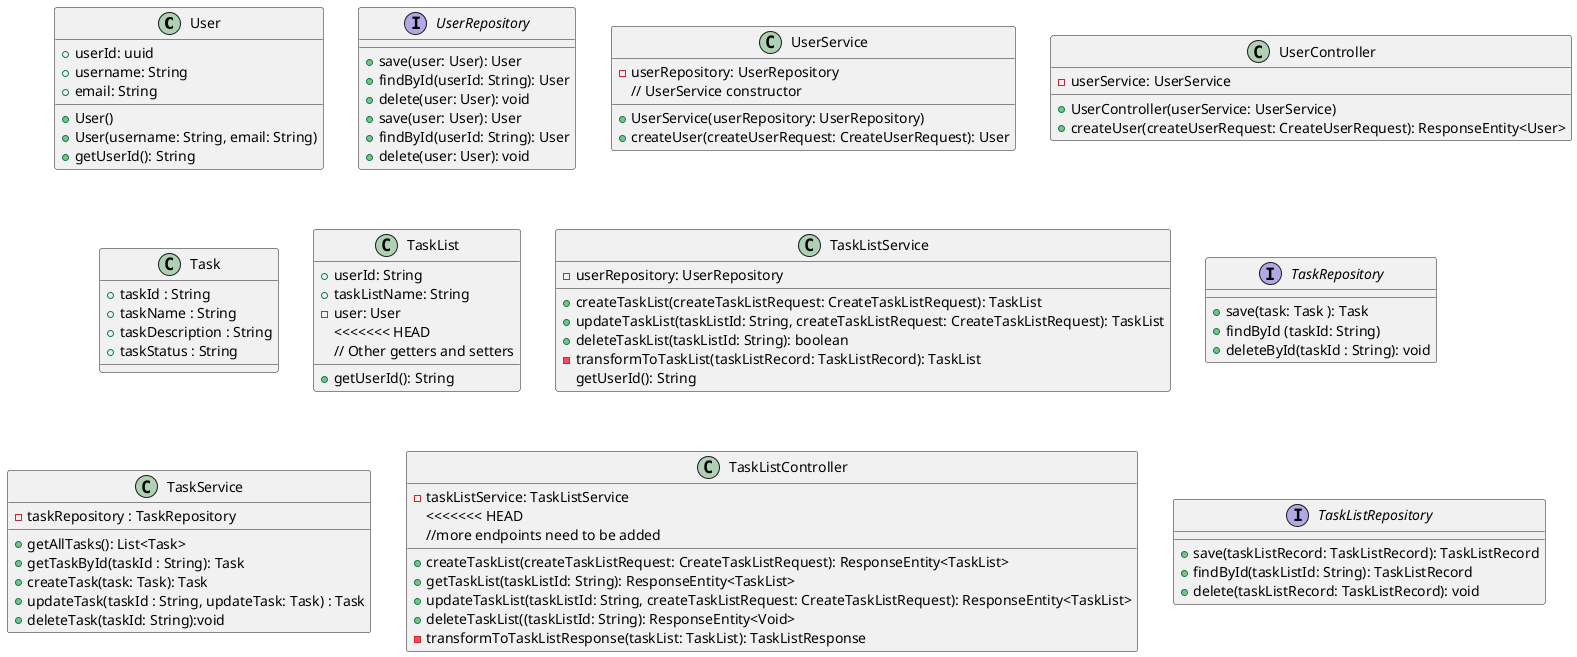 @startuml

class User {
+userId: uuid
+username: String
+email: String
+User()
+User(username: String, email: String)
+getUserId(): String
}

interface UserRepository {
+save(user: User): User
+findById(userId: String): User
+delete(user: User): void
}
class UserService {
-userRepository: UserRepository
// UserService constructor
+UserService(userRepository: UserRepository)
+createUser(createUserRequest: CreateUserRequest): User
}

class UserController {
-userService: UserService
+UserController(userService: UserService)
+createUser(createUserRequest: CreateUserRequest): ResponseEntity<User>
}

class Task {
+taskId : String
+taskName : String
+taskDescription : String
+taskStatus : String
}

interface UserRepository {
+save(user: User): User
+findById(userId: String): User
+delete(user: User): void
}

class TaskList {
+userId: String
+taskListName: String
-user: User
<<<<<<< HEAD
+getUserId(): String
  // Other getters and setters
}

class TaskListService {
  -userRepository: UserRepository
  +createTaskList(createTaskListRequest: CreateTaskListRequest): TaskList
  +updateTaskList(taskListId: String, createTaskListRequest: CreateTaskListRequest): TaskList
  +deleteTaskList(taskListId: String): boolean
  -transformToTaskList(taskListRecord: TaskListRecord): TaskList
getUserId(): String
}

interface TaskRepository {
+save(task: Task ): Task
+findById (taskId: String)
+deleteById(taskId : String): void
}

class TaskService {
-taskRepository : TaskRepository
+getAllTasks(): List<Task>
+getTaskById(taskId : String): Task
+createTask(task: Task): Task
+updateTask(taskId : String, updateTask: Task) : Task
+deleteTask(taskId: String):void
}

class TaskListController {
-taskListService: TaskListService
+createTaskList(createTaskListRequest: CreateTaskListRequest): ResponseEntity<TaskList>
<<<<<<< HEAD
+getTaskList(taskListId: String): ResponseEntity<TaskList>
+updateTaskList(taskListId: String, createTaskListRequest: CreateTaskListRequest): ResponseEntity<TaskList>
+deleteTaskList((taskListId: String): ResponseEntity<Void>
-transformToTaskListResponse(taskList: TaskList): TaskListResponse
  //more endpoints need to be added
}

interface TaskListRepository {
+save(taskListRecord: TaskListRecord): TaskListRecord
+findById(taskListId: String): TaskListRecord
+delete(taskListRecord: TaskListRecord): void
}
@enduml
}
